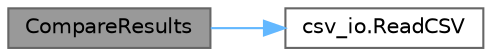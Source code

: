 digraph "CompareResults"
{
 // LATEX_PDF_SIZE
  bgcolor="transparent";
  edge [fontname=Helvetica,fontsize=10,labelfontname=Helvetica,labelfontsize=10];
  node [fontname=Helvetica,fontsize=10,shape=box,height=0.2,width=0.4];
  rankdir="LR";
  Node1 [id="Node000001",label="CompareResults",height=0.2,width=0.4,color="gray40", fillcolor="grey60", style="filled", fontcolor="black",tooltip=" "];
  Node1 -> Node2 [id="edge3_Node000001_Node000002",color="steelblue1",style="solid",tooltip=" "];
  Node2 [id="Node000002",label="csv_io.ReadCSV",height=0.2,width=0.4,color="grey40", fillcolor="white", style="filled",URL="$d6/d9b/namespacecsv__io.html#a84c47e6bbcef028eda4c81cfa1b935ff",tooltip=" "];
}

